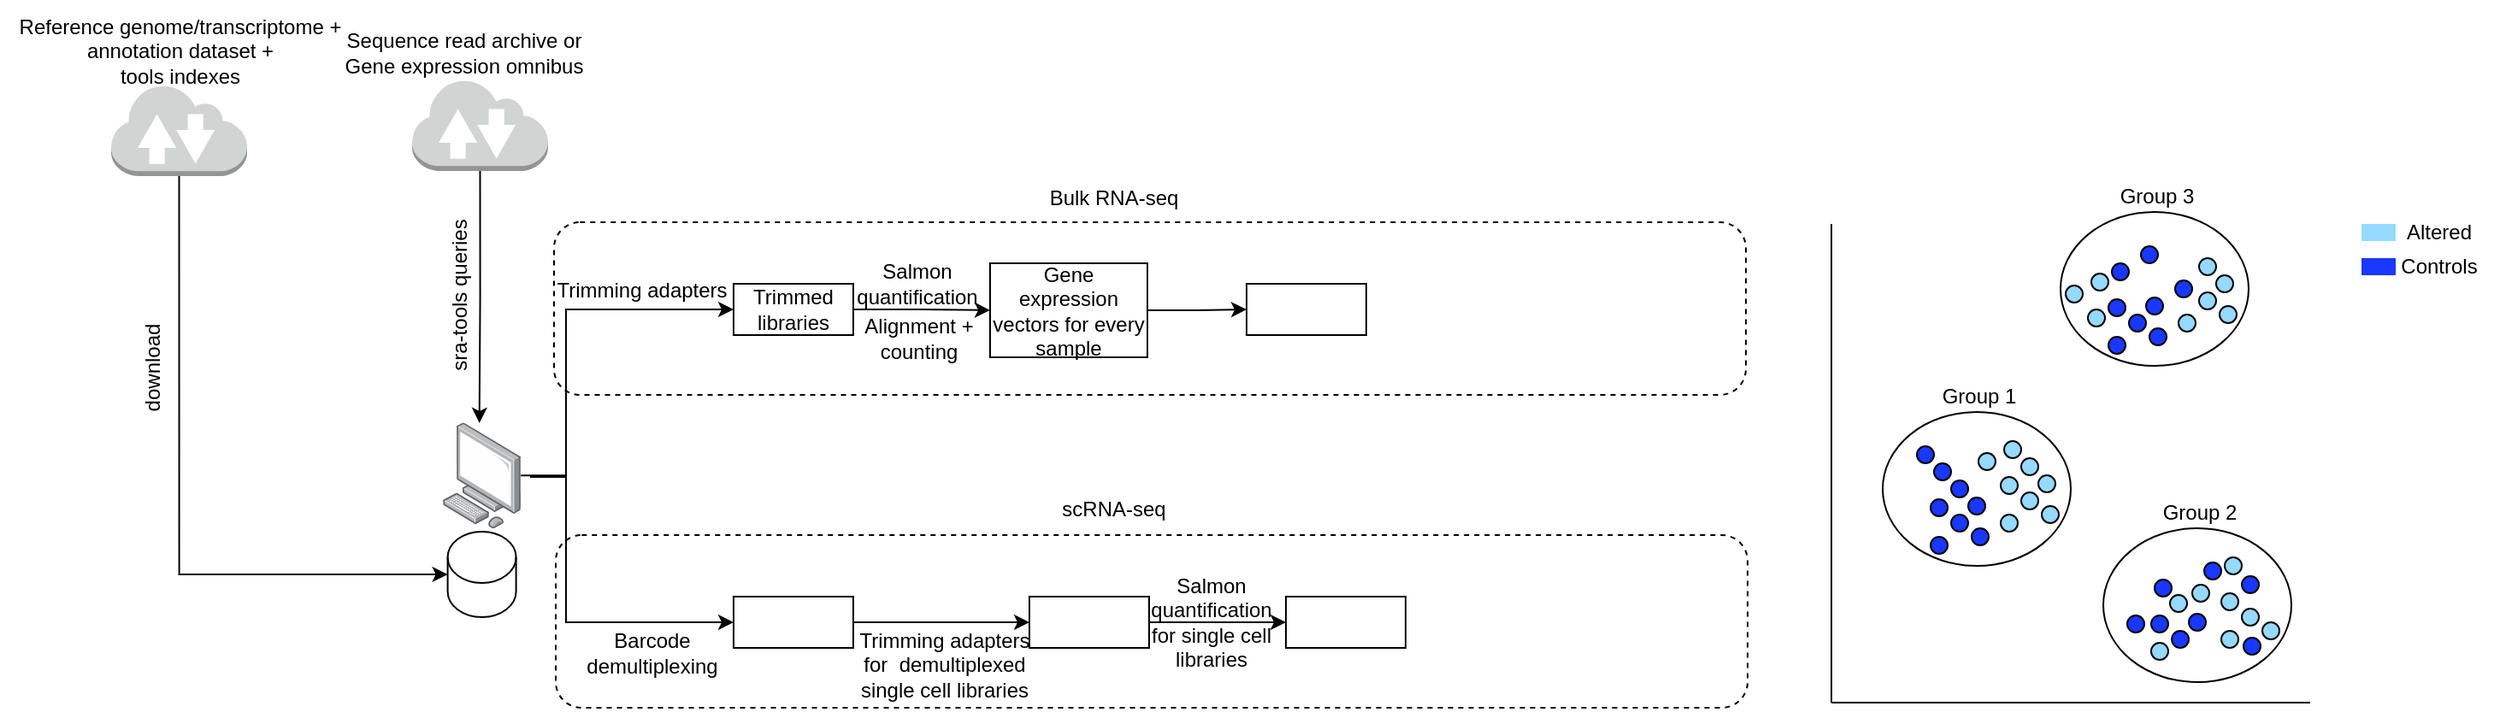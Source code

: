 <mxfile version="20.2.8" type="github">
  <diagram id="wmLqz282Bcjy7ACeYt6-" name="Pagina-1">
    <mxGraphModel dx="2248" dy="798" grid="1" gridSize="10" guides="1" tooltips="1" connect="1" arrows="1" fold="1" page="1" pageScale="1" pageWidth="827" pageHeight="1169" math="0" shadow="0">
      <root>
        <mxCell id="0" />
        <mxCell id="1" parent="0" />
        <mxCell id="tRNiCB5t0n9jLSA73XpE-9" value="" style="rounded=1;whiteSpace=wrap;html=1;fillColor=none;dashed=1;" vertex="1" parent="1">
          <mxGeometry x="-427" y="239" width="697" height="101" as="geometry" />
        </mxCell>
        <mxCell id="tRNiCB5t0n9jLSA73XpE-10" value="" style="rounded=1;whiteSpace=wrap;html=1;fillColor=none;dashed=1;" vertex="1" parent="1">
          <mxGeometry x="-426" y="422" width="697" height="101" as="geometry" />
        </mxCell>
        <mxCell id="s4xOyff_KLn-6yWEBULN-20" value="" style="ellipse;whiteSpace=wrap;html=1;fillColor=none;" parent="1" vertex="1">
          <mxGeometry x="350" y="350" width="110" height="90" as="geometry" />
        </mxCell>
        <mxCell id="s4xOyff_KLn-6yWEBULN-1" value="" style="ellipse;whiteSpace=wrap;html=1;aspect=fixed;fillColor=#1938FF;" parent="1" vertex="1">
          <mxGeometry x="370" y="370" width="10" height="10" as="geometry" />
        </mxCell>
        <mxCell id="s4xOyff_KLn-6yWEBULN-2" value="" style="ellipse;whiteSpace=wrap;html=1;aspect=fixed;fillColor=#1938FF;" parent="1" vertex="1">
          <mxGeometry x="380" y="380" width="10" height="10" as="geometry" />
        </mxCell>
        <mxCell id="s4xOyff_KLn-6yWEBULN-3" value="" style="ellipse;whiteSpace=wrap;html=1;aspect=fixed;fillColor=#1938FF;" parent="1" vertex="1">
          <mxGeometry x="390" y="390" width="10" height="10" as="geometry" />
        </mxCell>
        <mxCell id="s4xOyff_KLn-6yWEBULN-4" value="" style="ellipse;whiteSpace=wrap;html=1;aspect=fixed;fillColor=#1938FF;" parent="1" vertex="1">
          <mxGeometry x="400" y="400" width="10" height="10" as="geometry" />
        </mxCell>
        <mxCell id="s4xOyff_KLn-6yWEBULN-5" value="" style="ellipse;whiteSpace=wrap;html=1;aspect=fixed;fillColor=#1938FF;" parent="1" vertex="1">
          <mxGeometry x="390" y="410" width="10" height="10" as="geometry" />
        </mxCell>
        <mxCell id="s4xOyff_KLn-6yWEBULN-6" value="" style="ellipse;whiteSpace=wrap;html=1;aspect=fixed;fillColor=#1938FF;" parent="1" vertex="1">
          <mxGeometry x="378" y="401" width="10" height="10" as="geometry" />
        </mxCell>
        <mxCell id="s4xOyff_KLn-6yWEBULN-7" value="" style="ellipse;whiteSpace=wrap;html=1;aspect=fixed;fillColor=#1938FF;" parent="1" vertex="1">
          <mxGeometry x="402" y="418" width="10" height="10" as="geometry" />
        </mxCell>
        <mxCell id="s4xOyff_KLn-6yWEBULN-8" value="" style="ellipse;whiteSpace=wrap;html=1;aspect=fixed;fillColor=#1938FF;" parent="1" vertex="1">
          <mxGeometry x="378" y="423" width="10" height="10" as="geometry" />
        </mxCell>
        <mxCell id="s4xOyff_KLn-6yWEBULN-9" value="" style="endArrow=none;html=1;rounded=0;" parent="1" edge="1">
          <mxGeometry width="50" height="50" relative="1" as="geometry">
            <mxPoint x="320" y="520" as="sourcePoint" />
            <mxPoint x="320" y="240" as="targetPoint" />
          </mxGeometry>
        </mxCell>
        <mxCell id="s4xOyff_KLn-6yWEBULN-10" value="" style="endArrow=none;html=1;rounded=0;" parent="1" edge="1">
          <mxGeometry width="50" height="50" relative="1" as="geometry">
            <mxPoint x="320" y="520" as="sourcePoint" />
            <mxPoint x="600" y="520" as="targetPoint" />
          </mxGeometry>
        </mxCell>
        <mxCell id="s4xOyff_KLn-6yWEBULN-11" value="" style="ellipse;whiteSpace=wrap;html=1;aspect=fixed;fillColor=#96D9FF;" parent="1" vertex="1">
          <mxGeometry x="406" y="374" width="10" height="10" as="geometry" />
        </mxCell>
        <mxCell id="s4xOyff_KLn-6yWEBULN-12" value="" style="ellipse;whiteSpace=wrap;html=1;aspect=fixed;fillColor=#96D9FF;" parent="1" vertex="1">
          <mxGeometry x="421" y="367" width="10" height="10" as="geometry" />
        </mxCell>
        <mxCell id="s4xOyff_KLn-6yWEBULN-13" value="" style="ellipse;whiteSpace=wrap;html=1;aspect=fixed;fillColor=#96D9FF;" parent="1" vertex="1">
          <mxGeometry x="431" y="377" width="10" height="10" as="geometry" />
        </mxCell>
        <mxCell id="s4xOyff_KLn-6yWEBULN-14" value="" style="ellipse;whiteSpace=wrap;html=1;aspect=fixed;fillColor=#96D9FF;" parent="1" vertex="1">
          <mxGeometry x="441" y="387" width="10" height="10" as="geometry" />
        </mxCell>
        <mxCell id="s4xOyff_KLn-6yWEBULN-15" value="" style="ellipse;whiteSpace=wrap;html=1;aspect=fixed;fillColor=#96D9FF;" parent="1" vertex="1">
          <mxGeometry x="431" y="397" width="10" height="10" as="geometry" />
        </mxCell>
        <mxCell id="s4xOyff_KLn-6yWEBULN-16" value="" style="ellipse;whiteSpace=wrap;html=1;aspect=fixed;fillColor=#96D9FF;" parent="1" vertex="1">
          <mxGeometry x="419" y="388" width="10" height="10" as="geometry" />
        </mxCell>
        <mxCell id="s4xOyff_KLn-6yWEBULN-17" value="" style="ellipse;whiteSpace=wrap;html=1;aspect=fixed;fillColor=#96D9FF;" parent="1" vertex="1">
          <mxGeometry x="443" y="405" width="10" height="10" as="geometry" />
        </mxCell>
        <mxCell id="s4xOyff_KLn-6yWEBULN-18" value="" style="ellipse;whiteSpace=wrap;html=1;aspect=fixed;fillColor=#96D9FF;" parent="1" vertex="1">
          <mxGeometry x="419" y="410" width="10" height="10" as="geometry" />
        </mxCell>
        <mxCell id="s4xOyff_KLn-6yWEBULN-21" value="Group 1" style="text;html=1;align=center;verticalAlign=middle;resizable=0;points=[];autosize=1;strokeColor=none;fillColor=none;" parent="1" vertex="1">
          <mxGeometry x="371" y="326" width="70" height="30" as="geometry" />
        </mxCell>
        <mxCell id="s4xOyff_KLn-6yWEBULN-22" value="" style="rounded=0;whiteSpace=wrap;html=1;fillColor=#96D9FF;strokeColor=none;" parent="1" vertex="1">
          <mxGeometry x="630" y="240" width="20" height="10" as="geometry" />
        </mxCell>
        <mxCell id="s4xOyff_KLn-6yWEBULN-23" value="" style="rounded=0;whiteSpace=wrap;html=1;fillColor=#1938FF;strokeColor=none;" parent="1" vertex="1">
          <mxGeometry x="630" y="260" width="20" height="10" as="geometry" />
        </mxCell>
        <mxCell id="s4xOyff_KLn-6yWEBULN-24" value="Altered" style="text;html=1;align=center;verticalAlign=middle;resizable=0;points=[];autosize=1;strokeColor=none;fillColor=none;" parent="1" vertex="1">
          <mxGeometry x="645" y="230" width="60" height="30" as="geometry" />
        </mxCell>
        <mxCell id="s4xOyff_KLn-6yWEBULN-25" value="Controls" style="text;html=1;align=center;verticalAlign=middle;resizable=0;points=[];autosize=1;strokeColor=none;fillColor=none;" parent="1" vertex="1">
          <mxGeometry x="640" y="250" width="70" height="30" as="geometry" />
        </mxCell>
        <mxCell id="s4xOyff_KLn-6yWEBULN-26" value="" style="ellipse;whiteSpace=wrap;html=1;fillColor=none;" parent="1" vertex="1">
          <mxGeometry x="479" y="418" width="110" height="90" as="geometry" />
        </mxCell>
        <mxCell id="s4xOyff_KLn-6yWEBULN-27" value="" style="ellipse;whiteSpace=wrap;html=1;aspect=fixed;fillColor=#1938FF;" parent="1" vertex="1">
          <mxGeometry x="493" y="469" width="10" height="10" as="geometry" />
        </mxCell>
        <mxCell id="s4xOyff_KLn-6yWEBULN-28" value="" style="ellipse;whiteSpace=wrap;html=1;aspect=fixed;fillColor=#1938FF;" parent="1" vertex="1">
          <mxGeometry x="509" y="448" width="10" height="10" as="geometry" />
        </mxCell>
        <mxCell id="s4xOyff_KLn-6yWEBULN-29" value="" style="ellipse;whiteSpace=wrap;html=1;aspect=fixed;fillColor=#1938FF;" parent="1" vertex="1">
          <mxGeometry x="561" y="482" width="10" height="10" as="geometry" />
        </mxCell>
        <mxCell id="s4xOyff_KLn-6yWEBULN-30" value="" style="ellipse;whiteSpace=wrap;html=1;aspect=fixed;fillColor=#1938FF;" parent="1" vertex="1">
          <mxGeometry x="529" y="468" width="10" height="10" as="geometry" />
        </mxCell>
        <mxCell id="s4xOyff_KLn-6yWEBULN-31" value="" style="ellipse;whiteSpace=wrap;html=1;aspect=fixed;fillColor=#1938FF;" parent="1" vertex="1">
          <mxGeometry x="519" y="478" width="10" height="10" as="geometry" />
        </mxCell>
        <mxCell id="s4xOyff_KLn-6yWEBULN-32" value="" style="ellipse;whiteSpace=wrap;html=1;aspect=fixed;fillColor=#1938FF;" parent="1" vertex="1">
          <mxGeometry x="507" y="469" width="10" height="10" as="geometry" />
        </mxCell>
        <mxCell id="s4xOyff_KLn-6yWEBULN-33" value="" style="ellipse;whiteSpace=wrap;html=1;aspect=fixed;fillColor=#1938FF;" parent="1" vertex="1">
          <mxGeometry x="538" y="438" width="10" height="10" as="geometry" />
        </mxCell>
        <mxCell id="s4xOyff_KLn-6yWEBULN-34" value="" style="ellipse;whiteSpace=wrap;html=1;aspect=fixed;fillColor=#1938FF;" parent="1" vertex="1">
          <mxGeometry x="560" y="446" width="10" height="10" as="geometry" />
        </mxCell>
        <mxCell id="s4xOyff_KLn-6yWEBULN-35" value="" style="ellipse;whiteSpace=wrap;html=1;aspect=fixed;fillColor=#96D9FF;" parent="1" vertex="1">
          <mxGeometry x="518" y="457" width="10" height="10" as="geometry" />
        </mxCell>
        <mxCell id="s4xOyff_KLn-6yWEBULN-36" value="" style="ellipse;whiteSpace=wrap;html=1;aspect=fixed;fillColor=#96D9FF;" parent="1" vertex="1">
          <mxGeometry x="550" y="435" width="10" height="10" as="geometry" />
        </mxCell>
        <mxCell id="s4xOyff_KLn-6yWEBULN-37" value="" style="ellipse;whiteSpace=wrap;html=1;aspect=fixed;fillColor=#96D9FF;" parent="1" vertex="1">
          <mxGeometry x="531" y="451" width="10" height="10" as="geometry" />
        </mxCell>
        <mxCell id="s4xOyff_KLn-6yWEBULN-38" value="" style="ellipse;whiteSpace=wrap;html=1;aspect=fixed;fillColor=#96D9FF;" parent="1" vertex="1">
          <mxGeometry x="507" y="485" width="10" height="10" as="geometry" />
        </mxCell>
        <mxCell id="s4xOyff_KLn-6yWEBULN-39" value="" style="ellipse;whiteSpace=wrap;html=1;aspect=fixed;fillColor=#96D9FF;" parent="1" vertex="1">
          <mxGeometry x="560" y="465" width="10" height="10" as="geometry" />
        </mxCell>
        <mxCell id="s4xOyff_KLn-6yWEBULN-40" value="" style="ellipse;whiteSpace=wrap;html=1;aspect=fixed;fillColor=#96D9FF;" parent="1" vertex="1">
          <mxGeometry x="548" y="456" width="10" height="10" as="geometry" />
        </mxCell>
        <mxCell id="s4xOyff_KLn-6yWEBULN-41" value="" style="ellipse;whiteSpace=wrap;html=1;aspect=fixed;fillColor=#96D9FF;" parent="1" vertex="1">
          <mxGeometry x="572" y="473" width="10" height="10" as="geometry" />
        </mxCell>
        <mxCell id="s4xOyff_KLn-6yWEBULN-42" value="" style="ellipse;whiteSpace=wrap;html=1;aspect=fixed;fillColor=#96D9FF;" parent="1" vertex="1">
          <mxGeometry x="548" y="478" width="10" height="10" as="geometry" />
        </mxCell>
        <mxCell id="s4xOyff_KLn-6yWEBULN-43" value="Group 2" style="text;html=1;align=center;verticalAlign=middle;resizable=0;points=[];autosize=1;strokeColor=none;fillColor=none;" parent="1" vertex="1">
          <mxGeometry x="500" y="394" width="70" height="30" as="geometry" />
        </mxCell>
        <mxCell id="s4xOyff_KLn-6yWEBULN-47" value="" style="ellipse;whiteSpace=wrap;html=1;fillColor=none;" parent="1" vertex="1">
          <mxGeometry x="454" y="233" width="110" height="90" as="geometry" />
        </mxCell>
        <mxCell id="s4xOyff_KLn-6yWEBULN-48" value="" style="ellipse;whiteSpace=wrap;html=1;aspect=fixed;fillColor=#1938FF;" parent="1" vertex="1">
          <mxGeometry x="501" y="253" width="10" height="10" as="geometry" />
        </mxCell>
        <mxCell id="s4xOyff_KLn-6yWEBULN-49" value="" style="ellipse;whiteSpace=wrap;html=1;aspect=fixed;fillColor=#1938FF;" parent="1" vertex="1">
          <mxGeometry x="484" y="263" width="10" height="10" as="geometry" />
        </mxCell>
        <mxCell id="s4xOyff_KLn-6yWEBULN-50" value="" style="ellipse;whiteSpace=wrap;html=1;aspect=fixed;fillColor=#1938FF;" parent="1" vertex="1">
          <mxGeometry x="521" y="273" width="10" height="10" as="geometry" />
        </mxCell>
        <mxCell id="s4xOyff_KLn-6yWEBULN-51" value="" style="ellipse;whiteSpace=wrap;html=1;aspect=fixed;fillColor=#1938FF;" parent="1" vertex="1">
          <mxGeometry x="504" y="283" width="10" height="10" as="geometry" />
        </mxCell>
        <mxCell id="s4xOyff_KLn-6yWEBULN-52" value="" style="ellipse;whiteSpace=wrap;html=1;aspect=fixed;fillColor=#1938FF;" parent="1" vertex="1">
          <mxGeometry x="494" y="293" width="10" height="10" as="geometry" />
        </mxCell>
        <mxCell id="s4xOyff_KLn-6yWEBULN-53" value="" style="ellipse;whiteSpace=wrap;html=1;aspect=fixed;fillColor=#1938FF;" parent="1" vertex="1">
          <mxGeometry x="482" y="284" width="10" height="10" as="geometry" />
        </mxCell>
        <mxCell id="s4xOyff_KLn-6yWEBULN-54" value="" style="ellipse;whiteSpace=wrap;html=1;aspect=fixed;fillColor=#1938FF;" parent="1" vertex="1">
          <mxGeometry x="506" y="301" width="10" height="10" as="geometry" />
        </mxCell>
        <mxCell id="s4xOyff_KLn-6yWEBULN-55" value="" style="ellipse;whiteSpace=wrap;html=1;aspect=fixed;fillColor=#1938FF;" parent="1" vertex="1">
          <mxGeometry x="482" y="306" width="10" height="10" as="geometry" />
        </mxCell>
        <mxCell id="s4xOyff_KLn-6yWEBULN-56" value="" style="ellipse;whiteSpace=wrap;html=1;aspect=fixed;fillColor=#96D9FF;" parent="1" vertex="1">
          <mxGeometry x="457" y="276" width="10" height="10" as="geometry" />
        </mxCell>
        <mxCell id="s4xOyff_KLn-6yWEBULN-57" value="" style="ellipse;whiteSpace=wrap;html=1;aspect=fixed;fillColor=#96D9FF;" parent="1" vertex="1">
          <mxGeometry x="472" y="269" width="10" height="10" as="geometry" />
        </mxCell>
        <mxCell id="s4xOyff_KLn-6yWEBULN-58" value="" style="ellipse;whiteSpace=wrap;html=1;aspect=fixed;fillColor=#96D9FF;" parent="1" vertex="1">
          <mxGeometry x="535" y="260" width="10" height="10" as="geometry" />
        </mxCell>
        <mxCell id="s4xOyff_KLn-6yWEBULN-59" value="" style="ellipse;whiteSpace=wrap;html=1;aspect=fixed;fillColor=#96D9FF;" parent="1" vertex="1">
          <mxGeometry x="545" y="270" width="10" height="10" as="geometry" />
        </mxCell>
        <mxCell id="s4xOyff_KLn-6yWEBULN-60" value="" style="ellipse;whiteSpace=wrap;html=1;aspect=fixed;fillColor=#96D9FF;" parent="1" vertex="1">
          <mxGeometry x="535" y="280" width="10" height="10" as="geometry" />
        </mxCell>
        <mxCell id="s4xOyff_KLn-6yWEBULN-61" value="" style="ellipse;whiteSpace=wrap;html=1;aspect=fixed;fillColor=#96D9FF;" parent="1" vertex="1">
          <mxGeometry x="470" y="290" width="10" height="10" as="geometry" />
        </mxCell>
        <mxCell id="s4xOyff_KLn-6yWEBULN-62" value="" style="ellipse;whiteSpace=wrap;html=1;aspect=fixed;fillColor=#96D9FF;" parent="1" vertex="1">
          <mxGeometry x="547" y="288" width="10" height="10" as="geometry" />
        </mxCell>
        <mxCell id="s4xOyff_KLn-6yWEBULN-63" value="" style="ellipse;whiteSpace=wrap;html=1;aspect=fixed;fillColor=#96D9FF;" parent="1" vertex="1">
          <mxGeometry x="523" y="293" width="10" height="10" as="geometry" />
        </mxCell>
        <mxCell id="s4xOyff_KLn-6yWEBULN-64" value="Group 3" style="text;html=1;align=center;verticalAlign=middle;resizable=0;points=[];autosize=1;strokeColor=none;fillColor=none;" parent="1" vertex="1">
          <mxGeometry x="475" y="209" width="70" height="30" as="geometry" />
        </mxCell>
        <mxCell id="ycoi92LknjYEjzsV41Iz-5" style="edgeStyle=orthogonalEdgeStyle;rounded=0;orthogonalLoop=1;jettySize=auto;html=1;exitX=0.5;exitY=1;exitDx=0;exitDy=0;exitPerimeter=0;entryX=0.468;entryY=0.004;entryDx=0;entryDy=0;entryPerimeter=0;" parent="1" source="ycoi92LknjYEjzsV41Iz-3" target="ycoi92LknjYEjzsV41Iz-4" edge="1">
          <mxGeometry relative="1" as="geometry" />
        </mxCell>
        <mxCell id="ycoi92LknjYEjzsV41Iz-3" value="" style="outlineConnect=0;dashed=0;verticalLabelPosition=bottom;verticalAlign=top;align=center;html=1;shape=mxgraph.aws3.internet_2;fillColor=#D2D3D3;gradientColor=none;" parent="1" vertex="1">
          <mxGeometry x="-510" y="155" width="79.5" height="54" as="geometry" />
        </mxCell>
        <mxCell id="tRNiCB5t0n9jLSA73XpE-3" value="" style="edgeStyle=orthogonalEdgeStyle;rounded=0;orthogonalLoop=1;jettySize=auto;html=1;entryX=0;entryY=0.5;entryDx=0;entryDy=0;" edge="1" parent="1" source="ycoi92LknjYEjzsV41Iz-4" target="tRNiCB5t0n9jLSA73XpE-5">
          <mxGeometry relative="1" as="geometry">
            <mxPoint x="-400" y="310" as="targetPoint" />
            <Array as="points">
              <mxPoint x="-420" y="387" />
              <mxPoint x="-420" y="290" />
            </Array>
          </mxGeometry>
        </mxCell>
        <mxCell id="ycoi92LknjYEjzsV41Iz-4" value="" style="points=[];aspect=fixed;html=1;align=center;shadow=0;dashed=0;image;image=img/lib/allied_telesis/computer_and_terminals/Personal_Computer.svg;" parent="1" vertex="1">
          <mxGeometry x="-492" y="356.2" width="45.6" height="61.8" as="geometry" />
        </mxCell>
        <mxCell id="ycoi92LknjYEjzsV41Iz-6" value="sra-tools queries" style="text;html=1;align=center;verticalAlign=middle;resizable=0;points=[];autosize=1;strokeColor=none;fillColor=none;rotation=-90;" parent="1" vertex="1">
          <mxGeometry x="-537" y="267" width="110" height="30" as="geometry" />
        </mxCell>
        <mxCell id="tRNiCB5t0n9jLSA73XpE-1" value="" style="shape=cylinder3;whiteSpace=wrap;html=1;boundedLbl=1;backgroundOutline=1;size=15;" vertex="1" parent="1">
          <mxGeometry x="-489.2" y="420" width="40" height="50" as="geometry" />
        </mxCell>
        <mxCell id="tRNiCB5t0n9jLSA73XpE-4" value="Bulk RNA-seq" style="text;html=1;align=center;verticalAlign=middle;resizable=0;points=[];autosize=1;strokeColor=none;fillColor=none;" vertex="1" parent="1">
          <mxGeometry x="-150" y="210" width="100" height="30" as="geometry" />
        </mxCell>
        <mxCell id="tRNiCB5t0n9jLSA73XpE-15" value="" style="edgeStyle=orthogonalEdgeStyle;rounded=0;orthogonalLoop=1;jettySize=auto;html=1;" edge="1" parent="1" source="tRNiCB5t0n9jLSA73XpE-5" target="tRNiCB5t0n9jLSA73XpE-14">
          <mxGeometry relative="1" as="geometry" />
        </mxCell>
        <mxCell id="tRNiCB5t0n9jLSA73XpE-5" value="Trimmed libraries" style="rounded=0;whiteSpace=wrap;html=1;fillColor=none;" vertex="1" parent="1">
          <mxGeometry x="-322" y="275" width="70" height="30" as="geometry" />
        </mxCell>
        <mxCell id="tRNiCB5t0n9jLSA73XpE-6" value="" style="edgeStyle=orthogonalEdgeStyle;rounded=0;orthogonalLoop=1;jettySize=auto;html=1;entryX=0;entryY=0.5;entryDx=0;entryDy=0;exitX=1.118;exitY=0.515;exitDx=0;exitDy=0;exitPerimeter=0;" edge="1" parent="1" target="tRNiCB5t0n9jLSA73XpE-7" source="ycoi92LknjYEjzsV41Iz-4">
          <mxGeometry relative="1" as="geometry">
            <mxPoint x="-446.4" y="570.1" as="sourcePoint" />
            <mxPoint x="-400" y="493" as="targetPoint" />
            <Array as="points">
              <mxPoint x="-420" y="388" />
              <mxPoint x="-420" y="473" />
            </Array>
          </mxGeometry>
        </mxCell>
        <mxCell id="tRNiCB5t0n9jLSA73XpE-13" value="" style="edgeStyle=orthogonalEdgeStyle;rounded=0;orthogonalLoop=1;jettySize=auto;html=1;" edge="1" parent="1" source="tRNiCB5t0n9jLSA73XpE-7" target="tRNiCB5t0n9jLSA73XpE-12">
          <mxGeometry relative="1" as="geometry" />
        </mxCell>
        <mxCell id="tRNiCB5t0n9jLSA73XpE-7" value="" style="rounded=0;whiteSpace=wrap;html=1;fillColor=none;" vertex="1" parent="1">
          <mxGeometry x="-322" y="458" width="70" height="30" as="geometry" />
        </mxCell>
        <mxCell id="tRNiCB5t0n9jLSA73XpE-11" value="scRNA-seq" style="text;html=1;align=center;verticalAlign=middle;resizable=0;points=[];autosize=1;strokeColor=none;fillColor=none;" vertex="1" parent="1">
          <mxGeometry x="-140" y="392" width="80" height="30" as="geometry" />
        </mxCell>
        <mxCell id="tRNiCB5t0n9jLSA73XpE-29" value="" style="edgeStyle=orthogonalEdgeStyle;rounded=0;orthogonalLoop=1;jettySize=auto;html=1;" edge="1" parent="1" source="tRNiCB5t0n9jLSA73XpE-12" target="tRNiCB5t0n9jLSA73XpE-28">
          <mxGeometry relative="1" as="geometry" />
        </mxCell>
        <mxCell id="tRNiCB5t0n9jLSA73XpE-12" value="" style="rounded=0;whiteSpace=wrap;html=1;fillColor=none;" vertex="1" parent="1">
          <mxGeometry x="-149" y="458" width="70" height="30" as="geometry" />
        </mxCell>
        <mxCell id="tRNiCB5t0n9jLSA73XpE-25" value="" style="edgeStyle=orthogonalEdgeStyle;rounded=0;orthogonalLoop=1;jettySize=auto;html=1;" edge="1" parent="1" source="tRNiCB5t0n9jLSA73XpE-14" target="tRNiCB5t0n9jLSA73XpE-24">
          <mxGeometry relative="1" as="geometry" />
        </mxCell>
        <mxCell id="tRNiCB5t0n9jLSA73XpE-14" value="Gene expression vectors for every sample" style="rounded=0;whiteSpace=wrap;html=1;fillColor=none;" vertex="1" parent="1">
          <mxGeometry x="-172" y="263" width="92" height="55" as="geometry" />
        </mxCell>
        <mxCell id="tRNiCB5t0n9jLSA73XpE-16" value="Trimming adapters" style="text;html=1;align=center;verticalAlign=middle;resizable=0;points=[];autosize=1;strokeColor=none;fillColor=none;" vertex="1" parent="1">
          <mxGeometry x="-436" y="264" width="120" height="30" as="geometry" />
        </mxCell>
        <mxCell id="tRNiCB5t0n9jLSA73XpE-17" value="Salmon&lt;br&gt;quantification" style="text;html=1;align=center;verticalAlign=middle;resizable=0;points=[];autosize=1;strokeColor=none;fillColor=none;" vertex="1" parent="1">
          <mxGeometry x="-260" y="255" width="90" height="40" as="geometry" />
        </mxCell>
        <mxCell id="tRNiCB5t0n9jLSA73XpE-18" value="Alignment +&lt;br&gt;counting" style="text;html=1;align=center;verticalAlign=middle;resizable=0;points=[];autosize=1;strokeColor=none;fillColor=none;" vertex="1" parent="1">
          <mxGeometry x="-259" y="287" width="90" height="40" as="geometry" />
        </mxCell>
        <mxCell id="tRNiCB5t0n9jLSA73XpE-19" value="Sequence read archive or&lt;br&gt;Gene expression omnibus" style="text;html=1;align=center;verticalAlign=middle;resizable=0;points=[];autosize=1;strokeColor=none;fillColor=none;" vertex="1" parent="1">
          <mxGeometry x="-560" y="120" width="160" height="40" as="geometry" />
        </mxCell>
        <mxCell id="tRNiCB5t0n9jLSA73XpE-22" style="edgeStyle=orthogonalEdgeStyle;rounded=0;orthogonalLoop=1;jettySize=auto;html=1;exitX=0.5;exitY=1;exitDx=0;exitDy=0;exitPerimeter=0;entryX=0;entryY=0.5;entryDx=0;entryDy=0;entryPerimeter=0;" edge="1" parent="1" source="tRNiCB5t0n9jLSA73XpE-20" target="tRNiCB5t0n9jLSA73XpE-1">
          <mxGeometry relative="1" as="geometry" />
        </mxCell>
        <mxCell id="tRNiCB5t0n9jLSA73XpE-20" value="" style="outlineConnect=0;dashed=0;verticalLabelPosition=bottom;verticalAlign=top;align=center;html=1;shape=mxgraph.aws3.internet_2;fillColor=#D2D3D3;gradientColor=none;" vertex="1" parent="1">
          <mxGeometry x="-686" y="158" width="79.5" height="54" as="geometry" />
        </mxCell>
        <mxCell id="tRNiCB5t0n9jLSA73XpE-21" value="Reference genome/transcriptome +&lt;br&gt;annotation dataset +&lt;br&gt;tools indexes" style="text;html=1;align=center;verticalAlign=middle;resizable=0;points=[];autosize=1;strokeColor=none;fillColor=none;" vertex="1" parent="1">
          <mxGeometry x="-751" y="109" width="210" height="60" as="geometry" />
        </mxCell>
        <mxCell id="tRNiCB5t0n9jLSA73XpE-23" value="download" style="text;html=1;align=center;verticalAlign=middle;resizable=0;points=[];autosize=1;strokeColor=none;fillColor=none;rotation=-90;" vertex="1" parent="1">
          <mxGeometry x="-696.5" y="310" width="70" height="30" as="geometry" />
        </mxCell>
        <mxCell id="tRNiCB5t0n9jLSA73XpE-24" value="" style="rounded=0;whiteSpace=wrap;html=1;fillColor=none;" vertex="1" parent="1">
          <mxGeometry x="-22" y="275" width="70" height="30" as="geometry" />
        </mxCell>
        <mxCell id="tRNiCB5t0n9jLSA73XpE-26" value="Barcode&lt;br&gt;demultiplexing" style="text;html=1;align=center;verticalAlign=middle;resizable=0;points=[];autosize=1;strokeColor=none;fillColor=none;" vertex="1" parent="1">
          <mxGeometry x="-420" y="471" width="100" height="40" as="geometry" />
        </mxCell>
        <mxCell id="tRNiCB5t0n9jLSA73XpE-27" value="Trimming adapters &lt;br&gt;for&amp;nbsp; demultiplexed&lt;br&gt;single cell libraries" style="text;html=1;align=center;verticalAlign=middle;resizable=0;points=[];autosize=1;strokeColor=none;fillColor=none;" vertex="1" parent="1">
          <mxGeometry x="-259" y="468" width="120" height="60" as="geometry" />
        </mxCell>
        <mxCell id="tRNiCB5t0n9jLSA73XpE-28" value="" style="rounded=0;whiteSpace=wrap;html=1;fillColor=none;" vertex="1" parent="1">
          <mxGeometry x="1" y="458" width="70" height="30" as="geometry" />
        </mxCell>
        <mxCell id="tRNiCB5t0n9jLSA73XpE-30" value="Salmon &lt;br&gt;quantification&lt;br&gt;for single cell&lt;br&gt;libraries" style="text;html=1;align=center;verticalAlign=middle;resizable=0;points=[];autosize=1;strokeColor=none;fillColor=none;" vertex="1" parent="1">
          <mxGeometry x="-88" y="438" width="90" height="70" as="geometry" />
        </mxCell>
      </root>
    </mxGraphModel>
  </diagram>
</mxfile>
